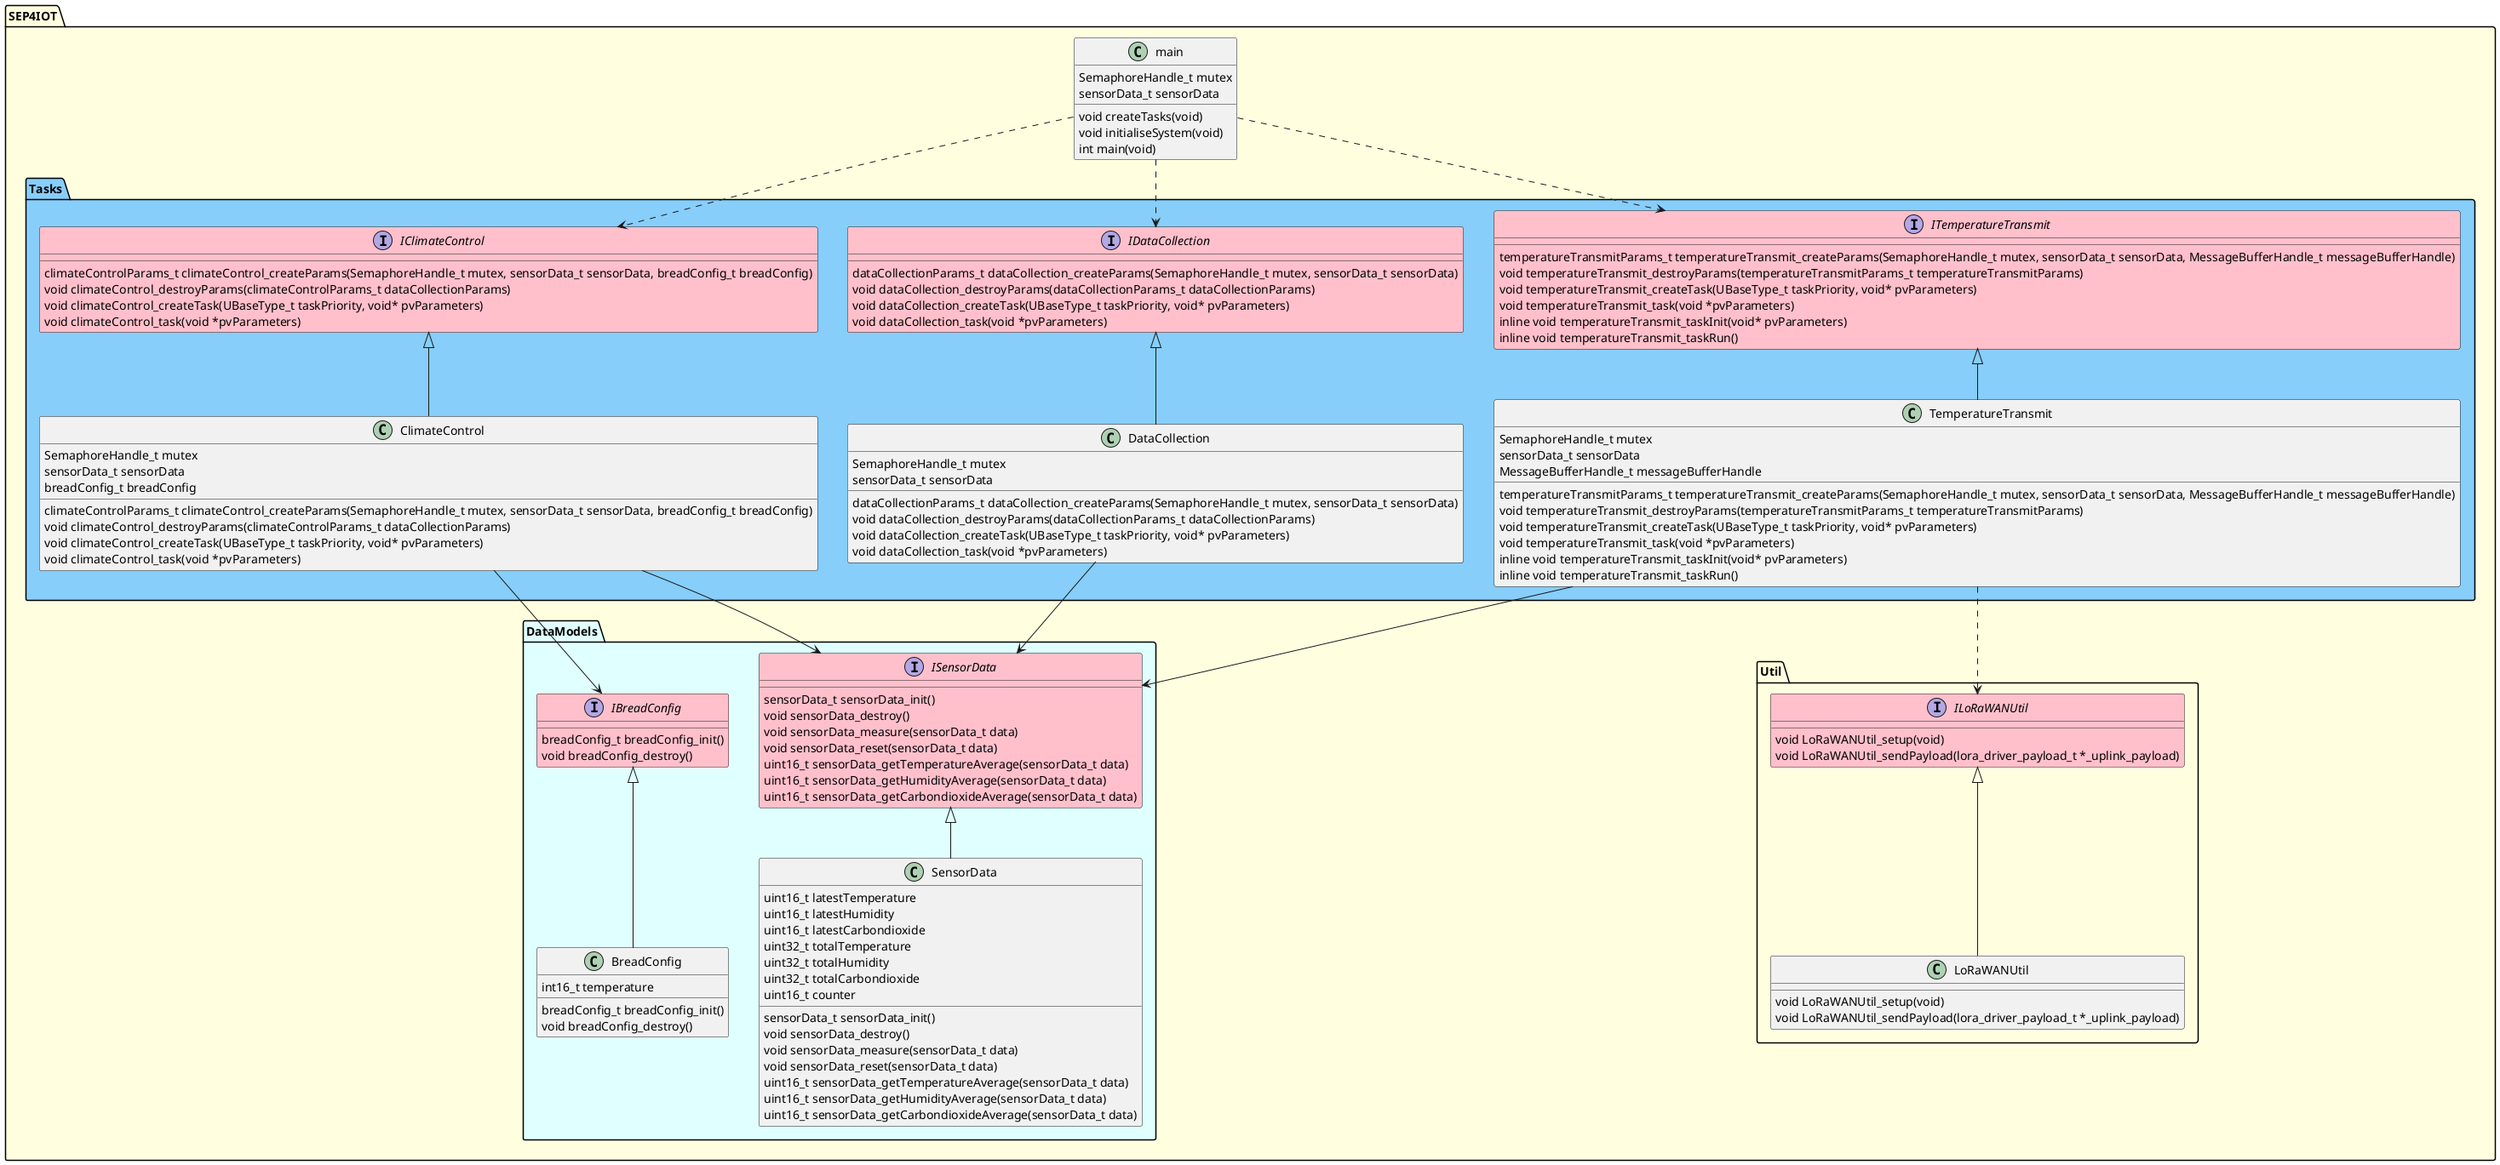 @startuml ClassDiagram
namespace SEP4IOT #LightYellow {
    class main {
        {field} SemaphoreHandle_t mutex
        {field} sensorData_t sensorData
        {method} void createTasks(void)
        {method} void initialiseSystem(void)
        {method} int main(void)
    }

    namespace DataModels #LightCyan {
        interface ISensorData #Pink {
            {method} sensorData_t sensorData_init()
            {method} void sensorData_destroy()
            {method} void sensorData_measure(sensorData_t data)
            {method} void sensorData_reset(sensorData_t data)
            {method} uint16_t sensorData_getTemperatureAverage(sensorData_t data)
            {method} uint16_t sensorData_getHumidityAverage(sensorData_t data)
            {method} uint16_t sensorData_getCarbondioxideAverage(sensorData_t data)
        }
        
        class SensorData {
            {field} uint16_t latestTemperature
            {field} uint16_t latestHumidity
            {field} uint16_t latestCarbondioxide
            {field} uint32_t totalTemperature
            {field} uint32_t totalHumidity
            {field} uint32_t totalCarbondioxide
            {field} uint16_t counter
            {method} sensorData_t sensorData_init()
            {method} void sensorData_destroy()
            {method} void sensorData_measure(sensorData_t data)
            {method} void sensorData_reset(sensorData_t data)
            {method} uint16_t sensorData_getTemperatureAverage(sensorData_t data)
            {method} uint16_t sensorData_getHumidityAverage(sensorData_t data)
            {method} uint16_t sensorData_getCarbondioxideAverage(sensorData_t data)
        }

        interface IBreadConfig #Pink {
            {method} breadConfig_t breadConfig_init()
            {method} void breadConfig_destroy()
        }

        class BreadConfig {
            {field} int16_t temperature
            {method} breadConfig_t breadConfig_init()
            {method} void breadConfig_destroy()
        }
        IBreadConfig <|-- BreadConfig
        ISensorData <|-- SensorData
    }
    namespace Tasks #LightSkyBlue {

        interface IClimateControl #Pink {
            {method} climateControlParams_t climateControl_createParams(SemaphoreHandle_t mutex, sensorData_t sensorData, breadConfig_t breadConfig)
            {method} void climateControl_destroyParams(climateControlParams_t dataCollectionParams)
            {method} void climateControl_createTask(UBaseType_t taskPriority, void* pvParameters)
            {method} void climateControl_task(void *pvParameters)
        }

        class ClimateControl{
            {field} SemaphoreHandle_t mutex
            {field} sensorData_t sensorData
            {field} breadConfig_t breadConfig
            {method} climateControlParams_t climateControl_createParams(SemaphoreHandle_t mutex, sensorData_t sensorData, breadConfig_t breadConfig)
            {method} void climateControl_destroyParams(climateControlParams_t dataCollectionParams)
            {method} void climateControl_createTask(UBaseType_t taskPriority, void* pvParameters)
            {method} void climateControl_task(void *pvParameters)
        }

        interface IDataCollection #Pink {
            {method} dataCollectionParams_t dataCollection_createParams(SemaphoreHandle_t mutex, sensorData_t sensorData)
            {method} void dataCollection_destroyParams(dataCollectionParams_t dataCollectionParams)
            {method} void dataCollection_createTask(UBaseType_t taskPriority, void* pvParameters)
            {method} void dataCollection_task(void *pvParameters)
        }


        class DataCollection{
            {field} SemaphoreHandle_t mutex
            {field} sensorData_t sensorData
            {method} dataCollectionParams_t dataCollection_createParams(SemaphoreHandle_t mutex, sensorData_t sensorData)
            {method} void dataCollection_destroyParams(dataCollectionParams_t dataCollectionParams)
            {method} void dataCollection_createTask(UBaseType_t taskPriority, void* pvParameters)
            {method} void dataCollection_task(void *pvParameters)
        }

        interface ITemperatureTransmit #Pink {
            {method} temperatureTransmitParams_t temperatureTransmit_createParams(SemaphoreHandle_t mutex, sensorData_t sensorData, MessageBufferHandle_t messageBufferHandle)
            {method} void temperatureTransmit_destroyParams(temperatureTransmitParams_t temperatureTransmitParams)
            {method} void temperatureTransmit_createTask(UBaseType_t taskPriority, void* pvParameters)
            {method} void temperatureTransmit_task(void *pvParameters)
            {method} inline void temperatureTransmit_taskInit(void* pvParameters)
            {method} inline void temperatureTransmit_taskRun()
        }

        class TemperatureTransmit {
            {field} SemaphoreHandle_t mutex
            {field} sensorData_t sensorData
            {field} MessageBufferHandle_t messageBufferHandle
            {method} temperatureTransmitParams_t temperatureTransmit_createParams(SemaphoreHandle_t mutex, sensorData_t sensorData, MessageBufferHandle_t messageBufferHandle)
            {method} void temperatureTransmit_destroyParams(temperatureTransmitParams_t temperatureTransmitParams)
            {method} void temperatureTransmit_createTask(UBaseType_t taskPriority, void* pvParameters)
            {method} void temperatureTransmit_task(void *pvParameters)
            {method} inline void temperatureTransmit_taskInit(void* pvParameters)
            {method} inline void temperatureTransmit_taskRun()
        }

        ITemperatureTransmit <|-- TemperatureTransmit
        IDataCollection <|-- DataCollection
        IClimateControl <|-- ClimateControl
    }
    namespace Util {
        interface ILoRaWANUtil #Pink {
            {method} void LoRaWANUtil_setup(void)
            {method} void LoRaWANUtil_sendPayload(lora_driver_payload_t *_uplink_payload)
        }
        
        class LoRaWANUtil {
            {method} void LoRaWANUtil_setup(void)
            {method} void LoRaWANUtil_sendPayload(lora_driver_payload_t *_uplink_payload)
        }
        ILoRaWANUtil <|-- LoRaWANUtil
    }

    SEP4IOT.main ..> SEP4IOT.Tasks.ITemperatureTransmit
    SEP4IOT.main ..> SEP4IOT.Tasks.IDataCollection
    SEP4IOT.main ..> SEP4IOT.Tasks.IClimateControl
    SEP4IOT.Tasks.TemperatureTransmit --> SEP4IOT.DataModels.ISensorData
    SEP4IOT.Tasks.TemperatureTransmit ..> SEP4IOT.Util.ILoRaWANUtil
    SEP4IOT.Tasks.DataCollection --> SEP4IOT.DataModels.ISensorData
    SEP4IOT.Tasks.ClimateControl --> SEP4IOT.DataModels.ISensorData
    SEP4IOT.Tasks.ClimateControl --> SEP4IOT.DataModels.IBreadConfig
}
@enduml
